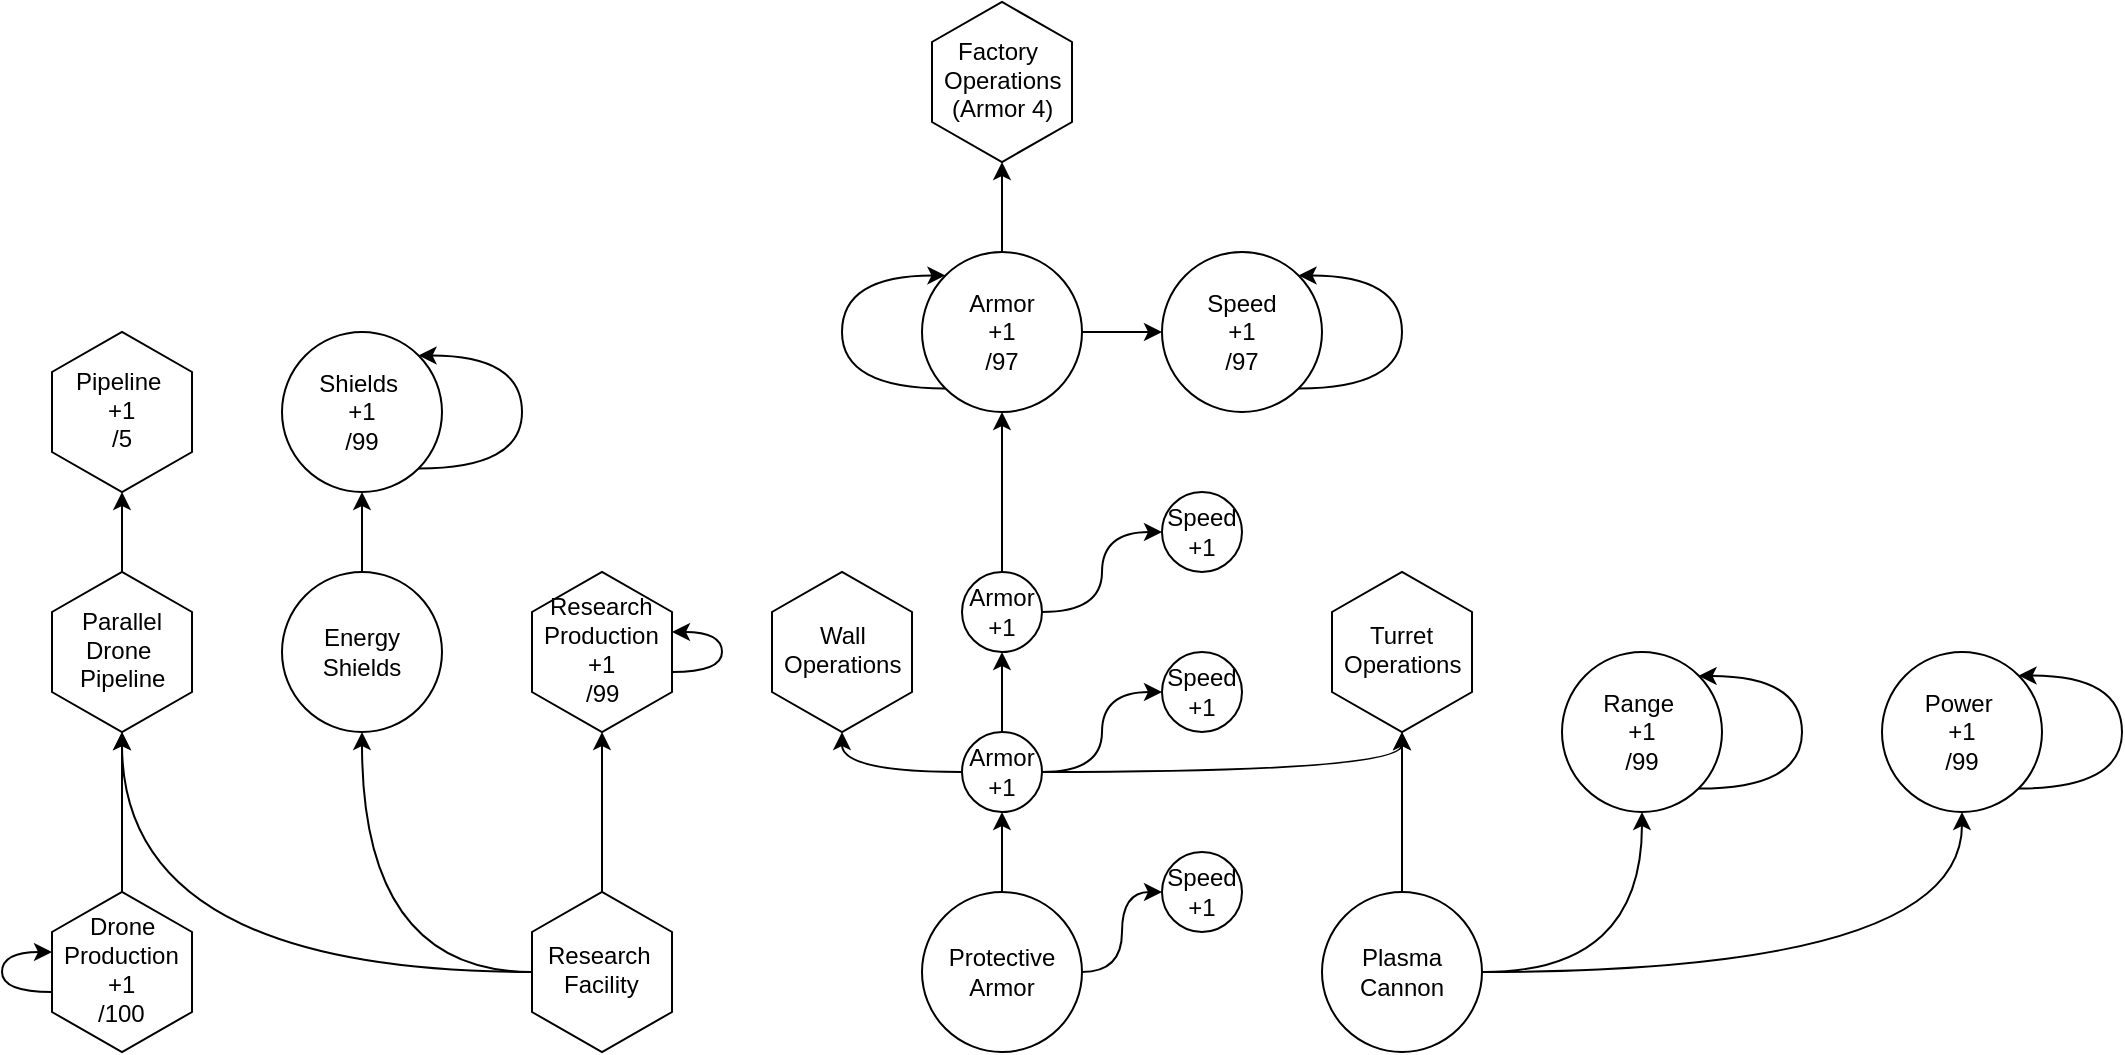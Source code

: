 <mxfile version="24.0.5" type="device">
  <diagram name="Page-1" id="rjGhTxsB4yFkOdIiyfpj">
    <mxGraphModel dx="2022" dy="655" grid="1" gridSize="10" guides="1" tooltips="1" connect="1" arrows="1" fold="1" page="1" pageScale="1" pageWidth="827" pageHeight="1169" math="0" shadow="0">
      <root>
        <mxCell id="0" />
        <mxCell id="1" parent="0" />
        <mxCell id="DRaZlAMipJfYThaGoaqt-18" style="edgeStyle=orthogonalEdgeStyle;rounded=0;orthogonalLoop=1;jettySize=auto;html=1;entryX=0.5;entryY=1;entryDx=0;entryDy=0;exitX=0.5;exitY=0;exitDx=0;exitDy=0;curved=1;" edge="1" parent="1" source="DRaZlAMipJfYThaGoaqt-9" target="DRaZlAMipJfYThaGoaqt-17">
          <mxGeometry relative="1" as="geometry">
            <mxPoint x="120" y="470" as="sourcePoint" />
          </mxGeometry>
        </mxCell>
        <mxCell id="DRaZlAMipJfYThaGoaqt-40" style="edgeStyle=orthogonalEdgeStyle;rounded=0;orthogonalLoop=1;jettySize=auto;html=1;exitX=1;exitY=0.5;exitDx=0;exitDy=0;entryX=0;entryY=0.5;entryDx=0;entryDy=0;curved=1;" edge="1" parent="1" source="DRaZlAMipJfYThaGoaqt-9" target="DRaZlAMipJfYThaGoaqt-21">
          <mxGeometry relative="1" as="geometry" />
        </mxCell>
        <mxCell id="DRaZlAMipJfYThaGoaqt-9" value="Protective Armor" style="ellipse;whiteSpace=wrap;html=1;aspect=fixed;" vertex="1" parent="1">
          <mxGeometry x="80" y="800" width="80" height="80" as="geometry" />
        </mxCell>
        <mxCell id="DRaZlAMipJfYThaGoaqt-62" style="edgeStyle=orthogonalEdgeStyle;rounded=0;orthogonalLoop=1;jettySize=auto;html=1;entryX=0.5;entryY=1;entryDx=0;entryDy=0;" edge="1" parent="1" source="DRaZlAMipJfYThaGoaqt-10" target="DRaZlAMipJfYThaGoaqt-61">
          <mxGeometry relative="1" as="geometry" />
        </mxCell>
        <mxCell id="DRaZlAMipJfYThaGoaqt-10" value="Energy Shields" style="ellipse;whiteSpace=wrap;html=1;aspect=fixed;" vertex="1" parent="1">
          <mxGeometry x="-240" y="640" width="80" height="80" as="geometry" />
        </mxCell>
        <mxCell id="DRaZlAMipJfYThaGoaqt-22" style="edgeStyle=orthogonalEdgeStyle;rounded=0;orthogonalLoop=1;jettySize=auto;html=1;exitX=0.5;exitY=0;exitDx=0;exitDy=0;curved=1;" edge="1" parent="1" source="DRaZlAMipJfYThaGoaqt-11" target="DRaZlAMipJfYThaGoaqt-16">
          <mxGeometry relative="1" as="geometry" />
        </mxCell>
        <mxCell id="DRaZlAMipJfYThaGoaqt-33" style="edgeStyle=orthogonalEdgeStyle;rounded=0;orthogonalLoop=1;jettySize=auto;html=1;entryX=0.5;entryY=1;entryDx=0;entryDy=0;curved=1;" edge="1" parent="1" target="DRaZlAMipJfYThaGoaqt-32">
          <mxGeometry relative="1" as="geometry">
            <mxPoint x="360" y="840" as="sourcePoint" />
          </mxGeometry>
        </mxCell>
        <mxCell id="DRaZlAMipJfYThaGoaqt-35" style="edgeStyle=orthogonalEdgeStyle;rounded=0;orthogonalLoop=1;jettySize=auto;html=1;entryX=0.5;entryY=1;entryDx=0;entryDy=0;exitX=1;exitY=0.5;exitDx=0;exitDy=0;curved=1;" edge="1" parent="1" source="DRaZlAMipJfYThaGoaqt-11" target="DRaZlAMipJfYThaGoaqt-34">
          <mxGeometry relative="1" as="geometry" />
        </mxCell>
        <mxCell id="DRaZlAMipJfYThaGoaqt-11" value="Plasma Cannon" style="ellipse;whiteSpace=wrap;html=1;aspect=fixed;" vertex="1" parent="1">
          <mxGeometry x="280" y="800" width="80" height="80" as="geometry" />
        </mxCell>
        <mxCell id="DRaZlAMipJfYThaGoaqt-13" value="Wall Operations" style="shape=hexagon;perimeter=hexagonPerimeter2;whiteSpace=wrap;html=1;fixedSize=1;rotation=-90;textDirection=vertical-rl;" vertex="1" parent="1">
          <mxGeometry y="645" width="80" height="70" as="geometry" />
        </mxCell>
        <mxCell id="DRaZlAMipJfYThaGoaqt-16" value="Turret Operations" style="shape=hexagon;perimeter=hexagonPerimeter2;whiteSpace=wrap;html=1;fixedSize=1;rotation=-90;textDirection=vertical-rl;" vertex="1" parent="1">
          <mxGeometry x="280" y="645" width="80" height="70" as="geometry" />
        </mxCell>
        <mxCell id="DRaZlAMipJfYThaGoaqt-19" style="edgeStyle=orthogonalEdgeStyle;rounded=0;orthogonalLoop=1;jettySize=auto;html=1;entryX=0;entryY=0.5;entryDx=0;entryDy=0;curved=1;" edge="1" parent="1" source="DRaZlAMipJfYThaGoaqt-17" target="DRaZlAMipJfYThaGoaqt-13">
          <mxGeometry relative="1" as="geometry" />
        </mxCell>
        <mxCell id="DRaZlAMipJfYThaGoaqt-23" style="edgeStyle=orthogonalEdgeStyle;rounded=0;orthogonalLoop=1;jettySize=auto;html=1;entryX=0;entryY=0.5;entryDx=0;entryDy=0;curved=1;" edge="1" parent="1" source="DRaZlAMipJfYThaGoaqt-17" target="DRaZlAMipJfYThaGoaqt-16">
          <mxGeometry relative="1" as="geometry" />
        </mxCell>
        <mxCell id="DRaZlAMipJfYThaGoaqt-28" style="edgeStyle=orthogonalEdgeStyle;rounded=0;orthogonalLoop=1;jettySize=auto;html=1;entryX=0.5;entryY=1;entryDx=0;entryDy=0;exitX=0.5;exitY=0;exitDx=0;exitDy=0;curved=1;" edge="1" parent="1" source="DRaZlAMipJfYThaGoaqt-17" target="DRaZlAMipJfYThaGoaqt-27">
          <mxGeometry relative="1" as="geometry">
            <mxPoint x="120" y="620" as="sourcePoint" />
          </mxGeometry>
        </mxCell>
        <mxCell id="DRaZlAMipJfYThaGoaqt-42" style="rounded=0;orthogonalLoop=1;jettySize=auto;html=1;exitX=1;exitY=0.5;exitDx=0;exitDy=0;entryX=0;entryY=0.5;entryDx=0;entryDy=0;edgeStyle=orthogonalEdgeStyle;curved=1;" edge="1" parent="1" source="DRaZlAMipJfYThaGoaqt-17" target="DRaZlAMipJfYThaGoaqt-41">
          <mxGeometry relative="1" as="geometry" />
        </mxCell>
        <mxCell id="DRaZlAMipJfYThaGoaqt-17" value="Armor&lt;div&gt;+1&lt;/div&gt;" style="ellipse;whiteSpace=wrap;html=1;aspect=fixed;" vertex="1" parent="1">
          <mxGeometry x="100" y="720" width="40" height="40" as="geometry" />
        </mxCell>
        <mxCell id="DRaZlAMipJfYThaGoaqt-21" value="Speed&lt;div&gt;+1&lt;/div&gt;" style="ellipse;whiteSpace=wrap;html=1;aspect=fixed;" vertex="1" parent="1">
          <mxGeometry x="200" y="780" width="40" height="40" as="geometry" />
        </mxCell>
        <mxCell id="DRaZlAMipJfYThaGoaqt-25" value="Factory&amp;nbsp;&lt;div&gt;&lt;span style=&quot;background-color: initial;&quot;&gt;Operations&lt;/span&gt;&lt;/div&gt;&lt;div&gt;&lt;span style=&quot;background-color: initial;&quot;&gt;(Armor 4)&lt;/span&gt;&lt;/div&gt;" style="shape=hexagon;perimeter=hexagonPerimeter2;whiteSpace=wrap;html=1;fixedSize=1;rotation=-90;textDirection=vertical-rl;" vertex="1" parent="1">
          <mxGeometry x="80" y="360" width="80" height="70" as="geometry" />
        </mxCell>
        <mxCell id="DRaZlAMipJfYThaGoaqt-39" style="edgeStyle=orthogonalEdgeStyle;rounded=0;orthogonalLoop=1;jettySize=auto;html=1;entryX=0;entryY=0.5;entryDx=0;entryDy=0;" edge="1" parent="1" source="DRaZlAMipJfYThaGoaqt-26" target="DRaZlAMipJfYThaGoaqt-38">
          <mxGeometry relative="1" as="geometry" />
        </mxCell>
        <mxCell id="DRaZlAMipJfYThaGoaqt-47" style="edgeStyle=orthogonalEdgeStyle;rounded=0;orthogonalLoop=1;jettySize=auto;html=1;exitX=0.5;exitY=0;exitDx=0;exitDy=0;entryX=0.5;entryY=1;entryDx=0;entryDy=0;curved=1;" edge="1" parent="1" source="DRaZlAMipJfYThaGoaqt-26" target="DRaZlAMipJfYThaGoaqt-10">
          <mxGeometry relative="1" as="geometry" />
        </mxCell>
        <mxCell id="DRaZlAMipJfYThaGoaqt-53" style="edgeStyle=orthogonalEdgeStyle;rounded=0;orthogonalLoop=1;jettySize=auto;html=1;entryX=0;entryY=0.5;entryDx=0;entryDy=0;curved=1;" edge="1" parent="1" source="DRaZlAMipJfYThaGoaqt-26" target="DRaZlAMipJfYThaGoaqt-51">
          <mxGeometry relative="1" as="geometry" />
        </mxCell>
        <mxCell id="DRaZlAMipJfYThaGoaqt-26" value="Research&amp;nbsp;&lt;div&gt;&lt;span style=&quot;background-color: initial;&quot;&gt;Facility&lt;/span&gt;&lt;/div&gt;" style="shape=hexagon;perimeter=hexagonPerimeter2;whiteSpace=wrap;html=1;fixedSize=1;rotation=-90;textDirection=vertical-rl;" vertex="1" parent="1">
          <mxGeometry x="-120" y="805" width="80" height="70" as="geometry" />
        </mxCell>
        <mxCell id="DRaZlAMipJfYThaGoaqt-30" style="edgeStyle=orthogonalEdgeStyle;rounded=0;orthogonalLoop=1;jettySize=auto;html=1;entryX=0.5;entryY=1;entryDx=0;entryDy=0;curved=1;exitX=0.5;exitY=0;exitDx=0;exitDy=0;" edge="1" parent="1" source="DRaZlAMipJfYThaGoaqt-27" target="DRaZlAMipJfYThaGoaqt-29">
          <mxGeometry relative="1" as="geometry" />
        </mxCell>
        <mxCell id="DRaZlAMipJfYThaGoaqt-45" style="edgeStyle=orthogonalEdgeStyle;rounded=0;orthogonalLoop=1;jettySize=auto;html=1;exitX=1;exitY=0.5;exitDx=0;exitDy=0;entryX=0;entryY=0.5;entryDx=0;entryDy=0;curved=1;" edge="1" parent="1" source="DRaZlAMipJfYThaGoaqt-27" target="DRaZlAMipJfYThaGoaqt-43">
          <mxGeometry relative="1" as="geometry" />
        </mxCell>
        <mxCell id="DRaZlAMipJfYThaGoaqt-27" value="Armor&lt;div&gt;+1&lt;/div&gt;" style="ellipse;whiteSpace=wrap;html=1;aspect=fixed;" vertex="1" parent="1">
          <mxGeometry x="100" y="640" width="40" height="40" as="geometry" />
        </mxCell>
        <mxCell id="DRaZlAMipJfYThaGoaqt-31" style="edgeStyle=orthogonalEdgeStyle;rounded=0;orthogonalLoop=1;jettySize=auto;html=1;entryX=0;entryY=0.5;entryDx=0;entryDy=0;curved=1;exitX=0.5;exitY=0;exitDx=0;exitDy=0;" edge="1" parent="1" source="DRaZlAMipJfYThaGoaqt-29" target="DRaZlAMipJfYThaGoaqt-25">
          <mxGeometry relative="1" as="geometry" />
        </mxCell>
        <mxCell id="DRaZlAMipJfYThaGoaqt-46" style="edgeStyle=orthogonalEdgeStyle;rounded=0;orthogonalLoop=1;jettySize=auto;html=1;entryX=0;entryY=0.5;entryDx=0;entryDy=0;curved=1;" edge="1" parent="1" source="DRaZlAMipJfYThaGoaqt-29" target="DRaZlAMipJfYThaGoaqt-44">
          <mxGeometry relative="1" as="geometry" />
        </mxCell>
        <mxCell id="DRaZlAMipJfYThaGoaqt-29" value="Armor&lt;div&gt;+1&lt;/div&gt;&lt;div&gt;/97&lt;/div&gt;" style="ellipse;whiteSpace=wrap;html=1;aspect=fixed;" vertex="1" parent="1">
          <mxGeometry x="80" y="480" width="80" height="80" as="geometry" />
        </mxCell>
        <mxCell id="DRaZlAMipJfYThaGoaqt-32" value="Range&amp;nbsp;&lt;div&gt;+1&lt;/div&gt;&lt;div&gt;/99&lt;/div&gt;" style="ellipse;whiteSpace=wrap;html=1;aspect=fixed;" vertex="1" parent="1">
          <mxGeometry x="400" y="680" width="80" height="80" as="geometry" />
        </mxCell>
        <mxCell id="DRaZlAMipJfYThaGoaqt-34" value="Power&amp;nbsp;&lt;div&gt;+1&lt;/div&gt;&lt;div&gt;/99&lt;/div&gt;" style="ellipse;whiteSpace=wrap;html=1;aspect=fixed;" vertex="1" parent="1">
          <mxGeometry x="560" y="680" width="80" height="80" as="geometry" />
        </mxCell>
        <mxCell id="DRaZlAMipJfYThaGoaqt-52" style="edgeStyle=orthogonalEdgeStyle;rounded=0;orthogonalLoop=1;jettySize=auto;html=1;entryX=0;entryY=0.5;entryDx=0;entryDy=0;" edge="1" parent="1" source="DRaZlAMipJfYThaGoaqt-36" target="DRaZlAMipJfYThaGoaqt-51">
          <mxGeometry relative="1" as="geometry" />
        </mxCell>
        <mxCell id="DRaZlAMipJfYThaGoaqt-36" value="Drone Production +1&lt;div&gt;/100&lt;/div&gt;" style="shape=hexagon;perimeter=hexagonPerimeter2;whiteSpace=wrap;html=1;fixedSize=1;rotation=-90;textDirection=vertical-rl;" vertex="1" parent="1">
          <mxGeometry x="-360" y="805" width="80" height="70" as="geometry" />
        </mxCell>
        <mxCell id="DRaZlAMipJfYThaGoaqt-38" value="Research Production +1&lt;div&gt;/99&lt;/div&gt;" style="shape=hexagon;perimeter=hexagonPerimeter2;whiteSpace=wrap;html=1;fixedSize=1;rotation=-90;textDirection=vertical-rl;" vertex="1" parent="1">
          <mxGeometry x="-120" y="645" width="80" height="70" as="geometry" />
        </mxCell>
        <mxCell id="DRaZlAMipJfYThaGoaqt-41" value="Speed&lt;div&gt;+1&lt;/div&gt;" style="ellipse;whiteSpace=wrap;html=1;aspect=fixed;" vertex="1" parent="1">
          <mxGeometry x="200" y="680" width="40" height="40" as="geometry" />
        </mxCell>
        <mxCell id="DRaZlAMipJfYThaGoaqt-43" value="Speed&lt;div&gt;+1&lt;/div&gt;" style="ellipse;whiteSpace=wrap;html=1;aspect=fixed;" vertex="1" parent="1">
          <mxGeometry x="200" y="600" width="40" height="40" as="geometry" />
        </mxCell>
        <mxCell id="DRaZlAMipJfYThaGoaqt-44" value="Speed&lt;div&gt;+1&lt;/div&gt;&lt;div&gt;/97&lt;/div&gt;" style="ellipse;whiteSpace=wrap;html=1;aspect=fixed;" vertex="1" parent="1">
          <mxGeometry x="200" y="480" width="80" height="80" as="geometry" />
        </mxCell>
        <mxCell id="DRaZlAMipJfYThaGoaqt-49" style="edgeStyle=orthogonalEdgeStyle;rounded=0;orthogonalLoop=1;jettySize=auto;html=1;exitX=0;exitY=1;exitDx=0;exitDy=0;entryX=0;entryY=0;entryDx=0;entryDy=0;curved=1;" edge="1" parent="1" source="DRaZlAMipJfYThaGoaqt-29" target="DRaZlAMipJfYThaGoaqt-29">
          <mxGeometry relative="1" as="geometry">
            <Array as="points">
              <mxPoint x="40" y="548" />
              <mxPoint x="40" y="492" />
            </Array>
          </mxGeometry>
        </mxCell>
        <mxCell id="DRaZlAMipJfYThaGoaqt-50" style="edgeStyle=orthogonalEdgeStyle;rounded=0;orthogonalLoop=1;jettySize=auto;html=1;exitX=1;exitY=1;exitDx=0;exitDy=0;entryX=1;entryY=0;entryDx=0;entryDy=0;curved=1;" edge="1" parent="1" source="DRaZlAMipJfYThaGoaqt-44" target="DRaZlAMipJfYThaGoaqt-44">
          <mxGeometry relative="1" as="geometry">
            <Array as="points">
              <mxPoint x="320" y="548" />
              <mxPoint x="320" y="492" />
            </Array>
          </mxGeometry>
        </mxCell>
        <mxCell id="DRaZlAMipJfYThaGoaqt-60" style="edgeStyle=orthogonalEdgeStyle;rounded=0;orthogonalLoop=1;jettySize=auto;html=1;entryX=0;entryY=0.5;entryDx=0;entryDy=0;" edge="1" parent="1" source="DRaZlAMipJfYThaGoaqt-51" target="DRaZlAMipJfYThaGoaqt-59">
          <mxGeometry relative="1" as="geometry" />
        </mxCell>
        <mxCell id="DRaZlAMipJfYThaGoaqt-51" value="Parallel Drone&lt;span style=&quot;background-color: initial;&quot;&gt;&amp;nbsp;&lt;/span&gt;&lt;div&gt;&lt;span style=&quot;background-color: initial;&quot;&gt;Pipeline&lt;/span&gt;&lt;/div&gt;" style="shape=hexagon;perimeter=hexagonPerimeter2;whiteSpace=wrap;html=1;fixedSize=1;rotation=-90;textDirection=vertical-rl;" vertex="1" parent="1">
          <mxGeometry x="-360" y="645" width="80" height="70" as="geometry" />
        </mxCell>
        <mxCell id="DRaZlAMipJfYThaGoaqt-54" style="edgeStyle=orthogonalEdgeStyle;rounded=0;orthogonalLoop=1;jettySize=auto;html=1;exitX=1;exitY=1;exitDx=0;exitDy=0;entryX=1;entryY=0;entryDx=0;entryDy=0;curved=1;" edge="1" parent="1" source="DRaZlAMipJfYThaGoaqt-34" target="DRaZlAMipJfYThaGoaqt-34">
          <mxGeometry relative="1" as="geometry">
            <mxPoint x="690" y="794" as="sourcePoint" />
            <mxPoint x="690" y="766" as="targetPoint" />
            <Array as="points">
              <mxPoint x="680" y="748" />
              <mxPoint x="680" y="692" />
            </Array>
          </mxGeometry>
        </mxCell>
        <mxCell id="DRaZlAMipJfYThaGoaqt-55" style="edgeStyle=orthogonalEdgeStyle;rounded=0;orthogonalLoop=1;jettySize=auto;html=1;exitX=1;exitY=1;exitDx=0;exitDy=0;entryX=1;entryY=0;entryDx=0;entryDy=0;curved=1;" edge="1" parent="1" source="DRaZlAMipJfYThaGoaqt-32" target="DRaZlAMipJfYThaGoaqt-32">
          <mxGeometry relative="1" as="geometry">
            <mxPoint x="454" y="715" as="sourcePoint" />
            <mxPoint x="454" y="687" as="targetPoint" />
            <Array as="points">
              <mxPoint x="520" y="748" />
              <mxPoint x="520" y="692" />
              <mxPoint x="468" y="692" />
            </Array>
          </mxGeometry>
        </mxCell>
        <mxCell id="DRaZlAMipJfYThaGoaqt-57" style="edgeStyle=orthogonalEdgeStyle;rounded=0;orthogonalLoop=1;jettySize=auto;html=1;exitX=0.375;exitY=0;exitDx=0;exitDy=0;entryX=0.625;entryY=0;entryDx=0;entryDy=0;curved=1;" edge="1" parent="1" source="DRaZlAMipJfYThaGoaqt-36" target="DRaZlAMipJfYThaGoaqt-36">
          <mxGeometry relative="1" as="geometry">
            <Array as="points">
              <mxPoint x="-380" y="850" />
              <mxPoint x="-380" y="830" />
            </Array>
          </mxGeometry>
        </mxCell>
        <mxCell id="DRaZlAMipJfYThaGoaqt-58" style="edgeStyle=orthogonalEdgeStyle;rounded=0;orthogonalLoop=1;jettySize=auto;html=1;exitX=0.375;exitY=1;exitDx=0;exitDy=0;entryX=0.625;entryY=1;entryDx=0;entryDy=0;curved=1;" edge="1" parent="1" source="DRaZlAMipJfYThaGoaqt-38" target="DRaZlAMipJfYThaGoaqt-38">
          <mxGeometry relative="1" as="geometry">
            <Array as="points">
              <mxPoint x="-20" y="690" />
              <mxPoint x="-20" y="670" />
            </Array>
          </mxGeometry>
        </mxCell>
        <mxCell id="DRaZlAMipJfYThaGoaqt-59" value="Pipeline&amp;nbsp;&lt;div&gt;+1&lt;/div&gt;&lt;div&gt;/5&lt;/div&gt;" style="shape=hexagon;perimeter=hexagonPerimeter2;whiteSpace=wrap;html=1;fixedSize=1;rotation=-90;textDirection=vertical-rl;" vertex="1" parent="1">
          <mxGeometry x="-360" y="525" width="80" height="70" as="geometry" />
        </mxCell>
        <mxCell id="DRaZlAMipJfYThaGoaqt-61" value="Shields&amp;nbsp;&lt;div&gt;+1&lt;/div&gt;&lt;div&gt;/99&lt;/div&gt;" style="ellipse;whiteSpace=wrap;html=1;aspect=fixed;" vertex="1" parent="1">
          <mxGeometry x="-240" y="520" width="80" height="80" as="geometry" />
        </mxCell>
        <mxCell id="DRaZlAMipJfYThaGoaqt-63" style="edgeStyle=orthogonalEdgeStyle;rounded=0;orthogonalLoop=1;jettySize=auto;html=1;exitX=1;exitY=1;exitDx=0;exitDy=0;entryX=1;entryY=0;entryDx=0;entryDy=0;curved=1;" edge="1" parent="1" source="DRaZlAMipJfYThaGoaqt-61" target="DRaZlAMipJfYThaGoaqt-61">
          <mxGeometry relative="1" as="geometry">
            <Array as="points">
              <mxPoint x="-120" y="588" />
              <mxPoint x="-120" y="532" />
            </Array>
          </mxGeometry>
        </mxCell>
      </root>
    </mxGraphModel>
  </diagram>
</mxfile>
